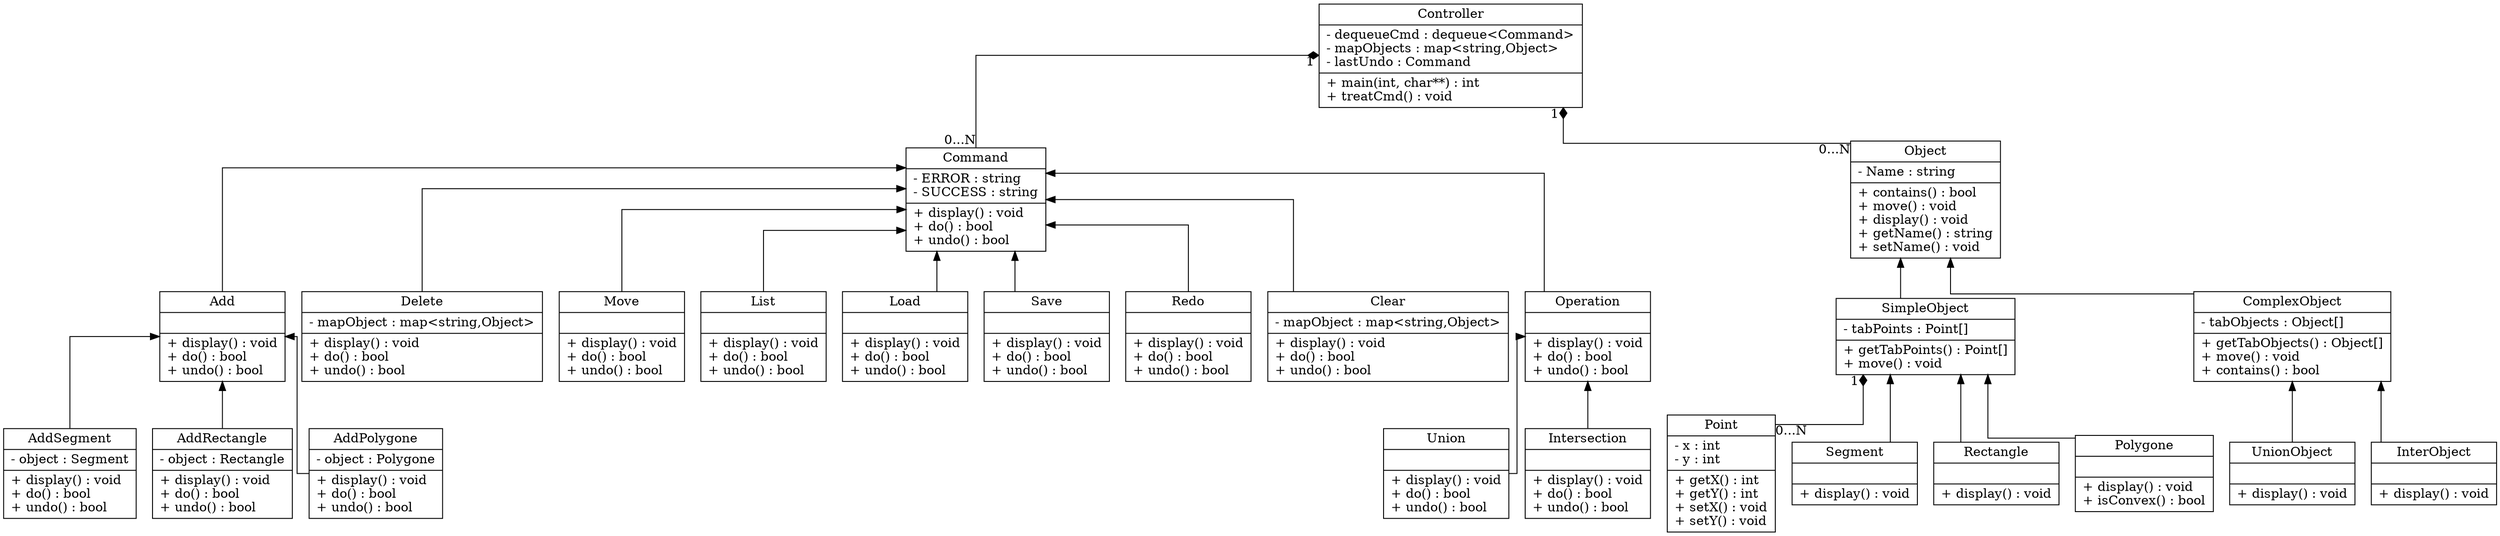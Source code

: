digraph UML
{
	splines=ortho
	rankdir=BT;

/*
* 								Classes
*
*/

	/*
	* 								Model
	*
	*/

	Point
	[
		label =
			"{Point|- x : int\l- y : int\l|+ getX() : int\l+ getY() : int\l+ setX() : void\l+ setY() : void\l}",
		shape=record
	]

	Object
	[
		label =
			"{Object|- Name : string\l|+ contains() : bool\l+ move() : void\l+ display() : void\l+ getName() : string\l+ setName() : void\l}",
		shape=record
	]

	SimpleObject
	[
		label =
			"{SimpleObject|- tabPoints : Point[]\l|+ getTabPoints() : Point[]\l+ move() : void\l}",
		shape=record
	]

    ComplexObject
	[
		label =
			"{ComplexObject|- tabObjects : Object[] \l|+ getTabObjects() : Object[]\l+ move() : void\l+ contains() : bool\l}",
		shape=record
	]

    Segment
	[
		label =
			"{Segment||+ display() : void\l}",
		shape=record
	]

	Rectangle
	[
		label =
			"{Rectangle||+ display() : void\l}",
		shape=record
	]

	Polygone
	[
		label =
			"{Polygone||+ display() : void\l+ isConvex() : bool\l}",
		shape=record
	]

	UnionObject
	[
		label =
			"{UnionObject||+ display() : void\l}",
		shape=record
	]

	InterObject
	[
		label =
			"{InterObject||+ display() : void\l}",
		shape=record
	]

	/*
	* 								Controller
	*
	*/

	Controller
	[
		label =
			"{Controller|- dequeueCmd : dequeue\<Command\>\l- mapObjects : map\<string,Object\>\l- lastUndo : Command\l|+ main(int, char**) : int\l+ treatCmd() : void\l}",
		shape=record
	]

	Command
	[
		label =
			"{Command|- ERROR : string\l- SUCCESS : string\l|+ display() : void\l+ do() : bool\l+ undo() : bool\l}",
		shape=record
	]

	Add
	[
		label =
			"{Add||+ display() : void\l+ do() : bool\l+ undo() : bool\l}",
		shape=record
	]

	AddSegment
	[
		label =
			"{AddSegment|- object : Segment|+ display() : void\l+ do() : bool\l+ undo() : bool\l}",
		shape=record
	]

	AddRectangle
	[
		label =
			"{AddRectangle|- object : Rectangle|+ display() : void\l+ do() : bool\l+ undo() : bool\l}",
		shape=record
	]

	AddPolygone
	[
		label =
			"{AddPolygone|- object : Polygone|+ display() : void\l+ do() : bool\l+ undo() : bool\l}",
		shape=record
	]

	Delete
	[
		label =
			"{Delete|- mapObject : map\<string,Object\>|+ display() : void\l+ do() : bool\l+ undo() : bool\l}",
		shape=record
	]

	Move
	[
		label =
			"{Move||+ display() : void\l+ do() : bool\l+ undo() : bool\l}",
		shape=record
	]

	List
	[
		label =
			"{List||+ display() : void\l+ do() : bool\l+ undo() : bool\l}",
		shape=record
	]

	Load
	[
		label =
			"{Load||+ display() : void\l+ do() : bool\l+ undo() : bool\l}",
		shape=record
	]

	Save
	[
		label =
			"{Save||+ display() : void\l+ do() : bool\l+ undo() : bool\l}",
		shape=record
	]

	Redo
	[
		label =
			"{Redo||+ display() : void\l+ do() : bool\l+ undo() : bool\l}",
		shape=record
	]

	Clear
	[
		label =
			"{Clear|- mapObject : map\<string,Object\>|+ display() : void\l+ do() : bool\l+ undo() : bool\l}",
		shape=record
	]

	Operation
	[
		label =
			"{Operation||+ display() : void\l+ do() : bool\l+ undo() : bool\l}",
		shape=record
	]

	Union
	[
		label =
			"{Union||+ display() : void\l+ do() : bool\l+ undo() : bool\l}",
		shape=record
	]

	Intersection
	[
		label =
			"{Intersection||+ display() : void\l+ do() : bool\l+ undo() : bool\l}",
		shape=record
	]
/*
* 						Links between classes
*
*/

	/*
	* 								Model
	*
	*/

	Point -> SimpleObject
	[
		arrowhead=diamond,
		taillabel="0...N",
		headlabel="1 "
	]

	SimpleObject -> Object
	[
		arrowhead=normal,
	]

	ComplexObject -> Object
	[
		arrowhead=normal,
	]

	Segment -> SimpleObject
	[
		arrowhead=normal,
	]

	Rectangle -> SimpleObject
	[
		arrowhead=normal,
	]

	Polygone -> SimpleObject
	[
		arrowhead=normal,
	]

	UnionObject -> ComplexObject
	[
		arrowhead=normal,
	]

	InterObject -> ComplexObject
	[
		arrowhead=normal,
	]

	/*
	* 								Controller
	*
	*/

	Object -> Controller
	[
		arrowhead=diamond,
		taillabel="0...N",
		headlabel="1 "
	]

	Command -> Controller
	[
		arrowhead=diamond,
		taillabel="0...N",
		headlabel="1 "
	]

	Add -> Command
	[
		arrowhead=normal,
	]

	AddSegment -> Add
	[
		arrowhead=normal,
	]

	AddPolygone -> Add
	[
		arrowhead=normal,
	]

	AddRectangle -> Add
	[
		arrowhead=normal,
	]

	Operation -> Command
	[
		arrowhead=normal,
	]

	Union -> Operation
	[
		arrowhead=normal,
	]

	Intersection -> Operation
	[
		arrowhead=normal,
	]

	Delete -> Command
	[
		arrowhead=normal,
	]

	Move -> Command
	[
		arrowhead=normal,
	]

	List -> Command
	[
		arrowhead=normal,
	]

	Save -> Command
	[
		arrowhead=normal,
	]

	Load -> Command
	[
		arrowhead=normal,
	]

	Clear -> Command
	[
		arrowhead=normal,
	]

	Redo -> Command
	[
		arrowhead=normal,
	]

/*	Cibles -> Application
	[
		arrowhead=diamond,
		taillabel=1,
		headlabel="1 "
	]

	LecteurFichier -> Application
	[
		arrowhead=diamond,
		taillabel=1,
		headlabel="1 "
	]

	GraphCreateur -> Application
	[
		arrowhead=open,
		taillabel=1,
		headlabel="1 "
	]

	Cibles -> LecteurFichier
	[
		arrowhead=odiamond,
		taillabel=1,
		headlabel="1 "
	]

	Log -> LecteurFichier
	[
		arrowhead=diamond,
		taillabel=1,
		headlabel="1 "
	]

	Options -> GraphCreateur
	[
		arrowhead=odiamond,
		taillabel=1,
		headlabel="1 "
	]

	Cibles -> GraphCreateur
	[
		arrowhead=odiamond,
		taillabel=1,
		headlabel="1 "
	]

	Log -> Cibles
	[
		arrowhead=odiamond,
		taillabel=1,
		headlabel="1 "
	]

	Options -> Cibles
	[
		arrowhead=diamond,
		taillabel=1,
		headlabel="1 "
	]

	Referents -> Cibles
	[
		arrowhead=diamond,
		taillabel="1..N ",
		headlabel="1 "
	]

	*/
}

